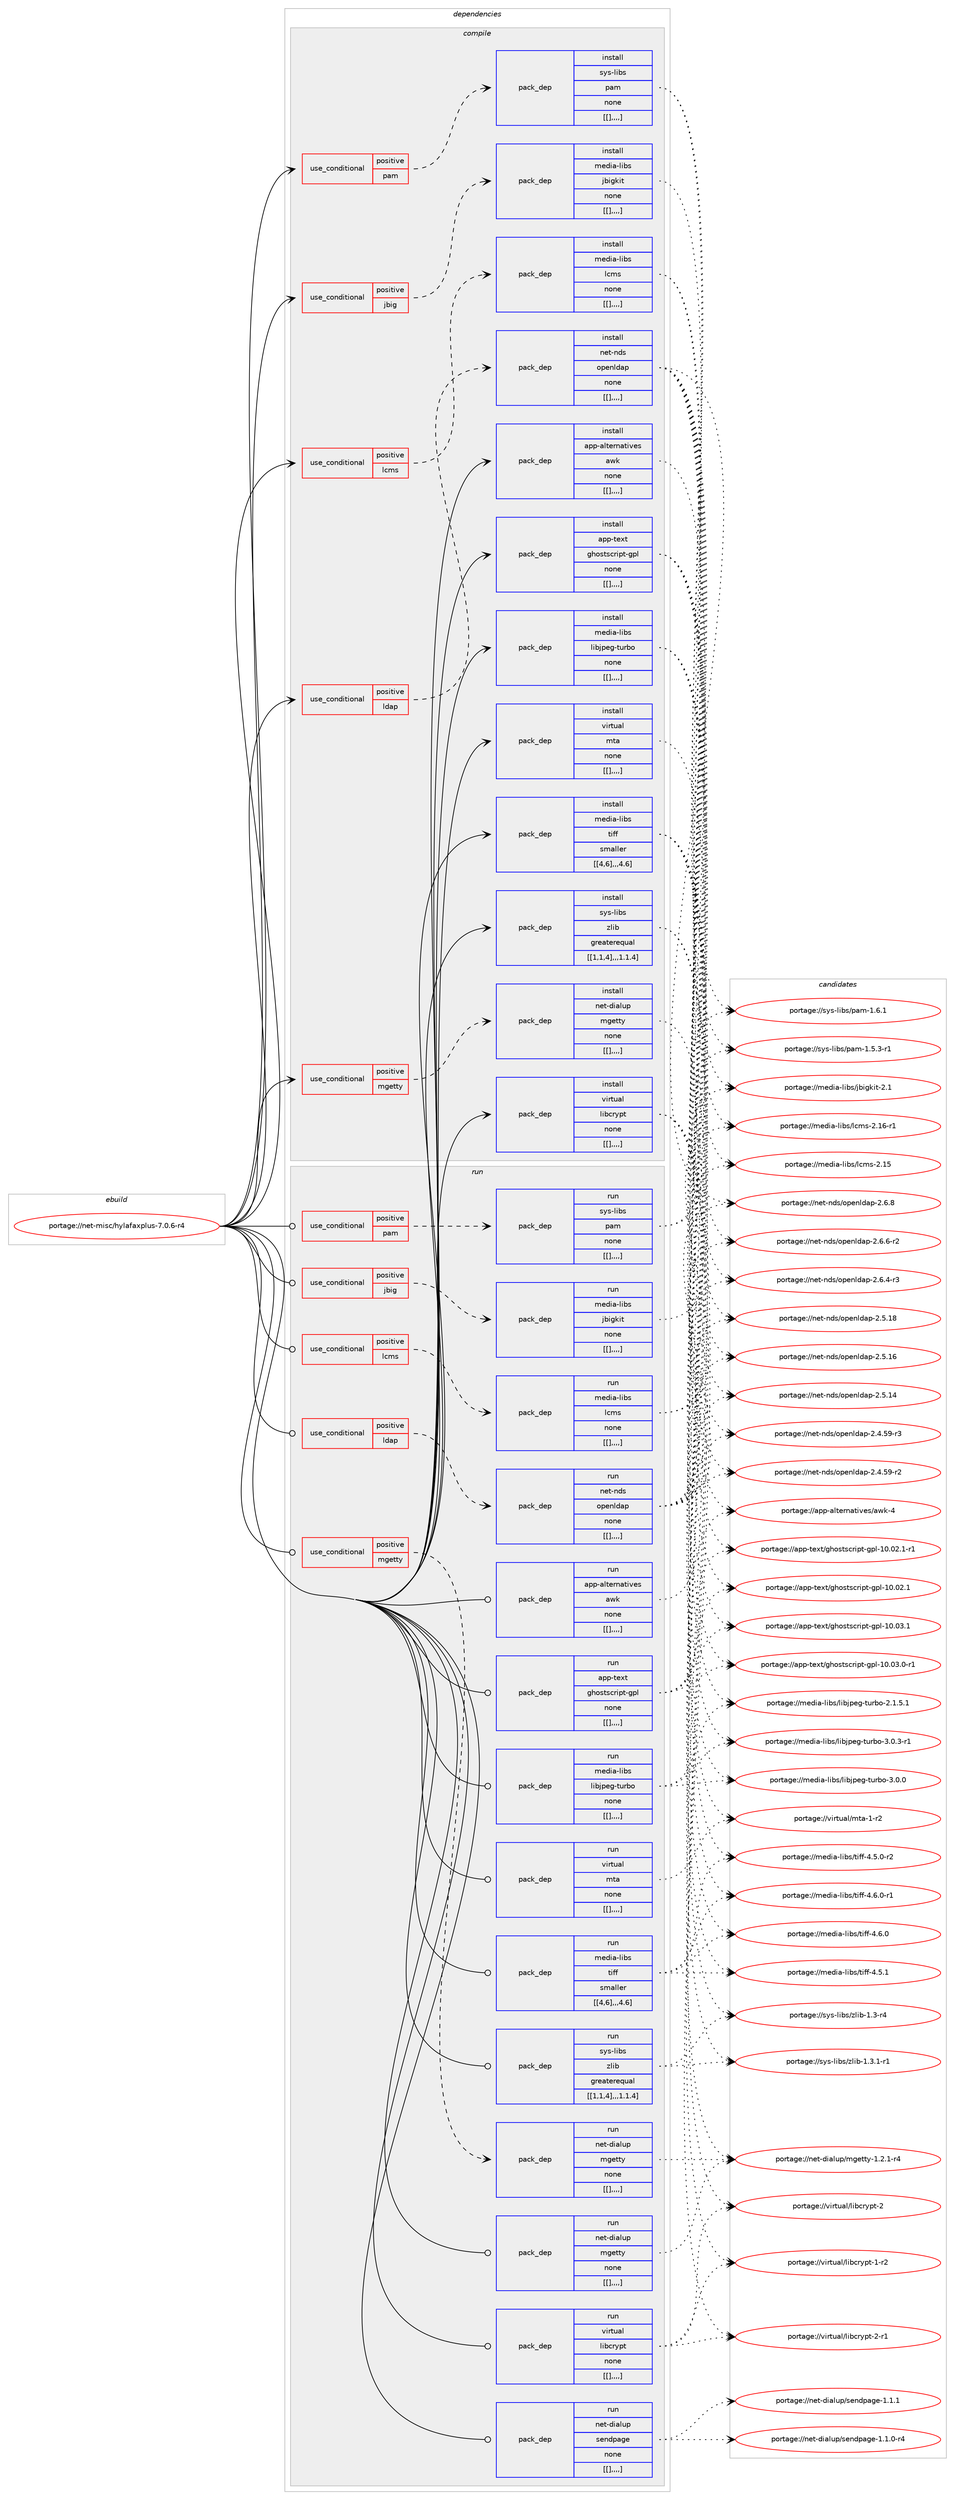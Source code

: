 digraph prolog {

# *************
# Graph options
# *************

newrank=true;
concentrate=true;
compound=true;
graph [rankdir=LR,fontname=Helvetica,fontsize=10,ranksep=1.5];#, ranksep=2.5, nodesep=0.2];
edge  [arrowhead=vee];
node  [fontname=Helvetica,fontsize=10];

# **********
# The ebuild
# **********

subgraph cluster_leftcol {
color=gray;
label=<<i>ebuild</i>>;
id [label="portage://net-misc/hylafaxplus-7.0.6-r4", color=red, width=4, href="../net-misc/hylafaxplus-7.0.6-r4.svg"];
}

# ****************
# The dependencies
# ****************

subgraph cluster_midcol {
color=gray;
label=<<i>dependencies</i>>;
subgraph cluster_compile {
fillcolor="#eeeeee";
style=filled;
label=<<i>compile</i>>;
subgraph cond101557 {
dependency387527 [label=<<TABLE BORDER="0" CELLBORDER="1" CELLSPACING="0" CELLPADDING="4"><TR><TD ROWSPAN="3" CELLPADDING="10">use_conditional</TD></TR><TR><TD>positive</TD></TR><TR><TD>jbig</TD></TR></TABLE>>, shape=none, color=red];
subgraph pack283152 {
dependency387528 [label=<<TABLE BORDER="0" CELLBORDER="1" CELLSPACING="0" CELLPADDING="4" WIDTH="220"><TR><TD ROWSPAN="6" CELLPADDING="30">pack_dep</TD></TR><TR><TD WIDTH="110">install</TD></TR><TR><TD>media-libs</TD></TR><TR><TD>jbigkit</TD></TR><TR><TD>none</TD></TR><TR><TD>[[],,,,]</TD></TR></TABLE>>, shape=none, color=blue];
}
dependency387527:e -> dependency387528:w [weight=20,style="dashed",arrowhead="vee"];
}
id:e -> dependency387527:w [weight=20,style="solid",arrowhead="vee"];
subgraph cond101558 {
dependency387529 [label=<<TABLE BORDER="0" CELLBORDER="1" CELLSPACING="0" CELLPADDING="4"><TR><TD ROWSPAN="3" CELLPADDING="10">use_conditional</TD></TR><TR><TD>positive</TD></TR><TR><TD>lcms</TD></TR></TABLE>>, shape=none, color=red];
subgraph pack283153 {
dependency387530 [label=<<TABLE BORDER="0" CELLBORDER="1" CELLSPACING="0" CELLPADDING="4" WIDTH="220"><TR><TD ROWSPAN="6" CELLPADDING="30">pack_dep</TD></TR><TR><TD WIDTH="110">install</TD></TR><TR><TD>media-libs</TD></TR><TR><TD>lcms</TD></TR><TR><TD>none</TD></TR><TR><TD>[[],,,,]</TD></TR></TABLE>>, shape=none, color=blue];
}
dependency387529:e -> dependency387530:w [weight=20,style="dashed",arrowhead="vee"];
}
id:e -> dependency387529:w [weight=20,style="solid",arrowhead="vee"];
subgraph cond101559 {
dependency387531 [label=<<TABLE BORDER="0" CELLBORDER="1" CELLSPACING="0" CELLPADDING="4"><TR><TD ROWSPAN="3" CELLPADDING="10">use_conditional</TD></TR><TR><TD>positive</TD></TR><TR><TD>ldap</TD></TR></TABLE>>, shape=none, color=red];
subgraph pack283154 {
dependency387532 [label=<<TABLE BORDER="0" CELLBORDER="1" CELLSPACING="0" CELLPADDING="4" WIDTH="220"><TR><TD ROWSPAN="6" CELLPADDING="30">pack_dep</TD></TR><TR><TD WIDTH="110">install</TD></TR><TR><TD>net-nds</TD></TR><TR><TD>openldap</TD></TR><TR><TD>none</TD></TR><TR><TD>[[],,,,]</TD></TR></TABLE>>, shape=none, color=blue];
}
dependency387531:e -> dependency387532:w [weight=20,style="dashed",arrowhead="vee"];
}
id:e -> dependency387531:w [weight=20,style="solid",arrowhead="vee"];
subgraph cond101560 {
dependency387533 [label=<<TABLE BORDER="0" CELLBORDER="1" CELLSPACING="0" CELLPADDING="4"><TR><TD ROWSPAN="3" CELLPADDING="10">use_conditional</TD></TR><TR><TD>positive</TD></TR><TR><TD>mgetty</TD></TR></TABLE>>, shape=none, color=red];
subgraph pack283155 {
dependency387534 [label=<<TABLE BORDER="0" CELLBORDER="1" CELLSPACING="0" CELLPADDING="4" WIDTH="220"><TR><TD ROWSPAN="6" CELLPADDING="30">pack_dep</TD></TR><TR><TD WIDTH="110">install</TD></TR><TR><TD>net-dialup</TD></TR><TR><TD>mgetty</TD></TR><TR><TD>none</TD></TR><TR><TD>[[],,,,]</TD></TR></TABLE>>, shape=none, color=blue];
}
dependency387533:e -> dependency387534:w [weight=20,style="dashed",arrowhead="vee"];
}
id:e -> dependency387533:w [weight=20,style="solid",arrowhead="vee"];
subgraph cond101561 {
dependency387535 [label=<<TABLE BORDER="0" CELLBORDER="1" CELLSPACING="0" CELLPADDING="4"><TR><TD ROWSPAN="3" CELLPADDING="10">use_conditional</TD></TR><TR><TD>positive</TD></TR><TR><TD>pam</TD></TR></TABLE>>, shape=none, color=red];
subgraph pack283156 {
dependency387536 [label=<<TABLE BORDER="0" CELLBORDER="1" CELLSPACING="0" CELLPADDING="4" WIDTH="220"><TR><TD ROWSPAN="6" CELLPADDING="30">pack_dep</TD></TR><TR><TD WIDTH="110">install</TD></TR><TR><TD>sys-libs</TD></TR><TR><TD>pam</TD></TR><TR><TD>none</TD></TR><TR><TD>[[],,,,]</TD></TR></TABLE>>, shape=none, color=blue];
}
dependency387535:e -> dependency387536:w [weight=20,style="dashed",arrowhead="vee"];
}
id:e -> dependency387535:w [weight=20,style="solid",arrowhead="vee"];
subgraph pack283157 {
dependency387537 [label=<<TABLE BORDER="0" CELLBORDER="1" CELLSPACING="0" CELLPADDING="4" WIDTH="220"><TR><TD ROWSPAN="6" CELLPADDING="30">pack_dep</TD></TR><TR><TD WIDTH="110">install</TD></TR><TR><TD>app-alternatives</TD></TR><TR><TD>awk</TD></TR><TR><TD>none</TD></TR><TR><TD>[[],,,,]</TD></TR></TABLE>>, shape=none, color=blue];
}
id:e -> dependency387537:w [weight=20,style="solid",arrowhead="vee"];
subgraph pack283158 {
dependency387538 [label=<<TABLE BORDER="0" CELLBORDER="1" CELLSPACING="0" CELLPADDING="4" WIDTH="220"><TR><TD ROWSPAN="6" CELLPADDING="30">pack_dep</TD></TR><TR><TD WIDTH="110">install</TD></TR><TR><TD>app-text</TD></TR><TR><TD>ghostscript-gpl</TD></TR><TR><TD>none</TD></TR><TR><TD>[[],,,,]</TD></TR></TABLE>>, shape=none, color=blue];
}
id:e -> dependency387538:w [weight=20,style="solid",arrowhead="vee"];
subgraph pack283159 {
dependency387539 [label=<<TABLE BORDER="0" CELLBORDER="1" CELLSPACING="0" CELLPADDING="4" WIDTH="220"><TR><TD ROWSPAN="6" CELLPADDING="30">pack_dep</TD></TR><TR><TD WIDTH="110">install</TD></TR><TR><TD>media-libs</TD></TR><TR><TD>libjpeg-turbo</TD></TR><TR><TD>none</TD></TR><TR><TD>[[],,,,]</TD></TR></TABLE>>, shape=none, color=blue];
}
id:e -> dependency387539:w [weight=20,style="solid",arrowhead="vee"];
subgraph pack283160 {
dependency387540 [label=<<TABLE BORDER="0" CELLBORDER="1" CELLSPACING="0" CELLPADDING="4" WIDTH="220"><TR><TD ROWSPAN="6" CELLPADDING="30">pack_dep</TD></TR><TR><TD WIDTH="110">install</TD></TR><TR><TD>media-libs</TD></TR><TR><TD>tiff</TD></TR><TR><TD>smaller</TD></TR><TR><TD>[[4,6],,,4.6]</TD></TR></TABLE>>, shape=none, color=blue];
}
id:e -> dependency387540:w [weight=20,style="solid",arrowhead="vee"];
subgraph pack283161 {
dependency387541 [label=<<TABLE BORDER="0" CELLBORDER="1" CELLSPACING="0" CELLPADDING="4" WIDTH="220"><TR><TD ROWSPAN="6" CELLPADDING="30">pack_dep</TD></TR><TR><TD WIDTH="110">install</TD></TR><TR><TD>sys-libs</TD></TR><TR><TD>zlib</TD></TR><TR><TD>greaterequal</TD></TR><TR><TD>[[1,1,4],,,1.1.4]</TD></TR></TABLE>>, shape=none, color=blue];
}
id:e -> dependency387541:w [weight=20,style="solid",arrowhead="vee"];
subgraph pack283162 {
dependency387542 [label=<<TABLE BORDER="0" CELLBORDER="1" CELLSPACING="0" CELLPADDING="4" WIDTH="220"><TR><TD ROWSPAN="6" CELLPADDING="30">pack_dep</TD></TR><TR><TD WIDTH="110">install</TD></TR><TR><TD>virtual</TD></TR><TR><TD>libcrypt</TD></TR><TR><TD>none</TD></TR><TR><TD>[[],,,,]</TD></TR></TABLE>>, shape=none, color=blue];
}
id:e -> dependency387542:w [weight=20,style="solid",arrowhead="vee"];
subgraph pack283163 {
dependency387543 [label=<<TABLE BORDER="0" CELLBORDER="1" CELLSPACING="0" CELLPADDING="4" WIDTH="220"><TR><TD ROWSPAN="6" CELLPADDING="30">pack_dep</TD></TR><TR><TD WIDTH="110">install</TD></TR><TR><TD>virtual</TD></TR><TR><TD>mta</TD></TR><TR><TD>none</TD></TR><TR><TD>[[],,,,]</TD></TR></TABLE>>, shape=none, color=blue];
}
id:e -> dependency387543:w [weight=20,style="solid",arrowhead="vee"];
}
subgraph cluster_compileandrun {
fillcolor="#eeeeee";
style=filled;
label=<<i>compile and run</i>>;
}
subgraph cluster_run {
fillcolor="#eeeeee";
style=filled;
label=<<i>run</i>>;
subgraph cond101562 {
dependency387544 [label=<<TABLE BORDER="0" CELLBORDER="1" CELLSPACING="0" CELLPADDING="4"><TR><TD ROWSPAN="3" CELLPADDING="10">use_conditional</TD></TR><TR><TD>positive</TD></TR><TR><TD>jbig</TD></TR></TABLE>>, shape=none, color=red];
subgraph pack283164 {
dependency387545 [label=<<TABLE BORDER="0" CELLBORDER="1" CELLSPACING="0" CELLPADDING="4" WIDTH="220"><TR><TD ROWSPAN="6" CELLPADDING="30">pack_dep</TD></TR><TR><TD WIDTH="110">run</TD></TR><TR><TD>media-libs</TD></TR><TR><TD>jbigkit</TD></TR><TR><TD>none</TD></TR><TR><TD>[[],,,,]</TD></TR></TABLE>>, shape=none, color=blue];
}
dependency387544:e -> dependency387545:w [weight=20,style="dashed",arrowhead="vee"];
}
id:e -> dependency387544:w [weight=20,style="solid",arrowhead="odot"];
subgraph cond101563 {
dependency387546 [label=<<TABLE BORDER="0" CELLBORDER="1" CELLSPACING="0" CELLPADDING="4"><TR><TD ROWSPAN="3" CELLPADDING="10">use_conditional</TD></TR><TR><TD>positive</TD></TR><TR><TD>lcms</TD></TR></TABLE>>, shape=none, color=red];
subgraph pack283165 {
dependency387547 [label=<<TABLE BORDER="0" CELLBORDER="1" CELLSPACING="0" CELLPADDING="4" WIDTH="220"><TR><TD ROWSPAN="6" CELLPADDING="30">pack_dep</TD></TR><TR><TD WIDTH="110">run</TD></TR><TR><TD>media-libs</TD></TR><TR><TD>lcms</TD></TR><TR><TD>none</TD></TR><TR><TD>[[],,,,]</TD></TR></TABLE>>, shape=none, color=blue];
}
dependency387546:e -> dependency387547:w [weight=20,style="dashed",arrowhead="vee"];
}
id:e -> dependency387546:w [weight=20,style="solid",arrowhead="odot"];
subgraph cond101564 {
dependency387548 [label=<<TABLE BORDER="0" CELLBORDER="1" CELLSPACING="0" CELLPADDING="4"><TR><TD ROWSPAN="3" CELLPADDING="10">use_conditional</TD></TR><TR><TD>positive</TD></TR><TR><TD>ldap</TD></TR></TABLE>>, shape=none, color=red];
subgraph pack283166 {
dependency387549 [label=<<TABLE BORDER="0" CELLBORDER="1" CELLSPACING="0" CELLPADDING="4" WIDTH="220"><TR><TD ROWSPAN="6" CELLPADDING="30">pack_dep</TD></TR><TR><TD WIDTH="110">run</TD></TR><TR><TD>net-nds</TD></TR><TR><TD>openldap</TD></TR><TR><TD>none</TD></TR><TR><TD>[[],,,,]</TD></TR></TABLE>>, shape=none, color=blue];
}
dependency387548:e -> dependency387549:w [weight=20,style="dashed",arrowhead="vee"];
}
id:e -> dependency387548:w [weight=20,style="solid",arrowhead="odot"];
subgraph cond101565 {
dependency387550 [label=<<TABLE BORDER="0" CELLBORDER="1" CELLSPACING="0" CELLPADDING="4"><TR><TD ROWSPAN="3" CELLPADDING="10">use_conditional</TD></TR><TR><TD>positive</TD></TR><TR><TD>mgetty</TD></TR></TABLE>>, shape=none, color=red];
subgraph pack283167 {
dependency387551 [label=<<TABLE BORDER="0" CELLBORDER="1" CELLSPACING="0" CELLPADDING="4" WIDTH="220"><TR><TD ROWSPAN="6" CELLPADDING="30">pack_dep</TD></TR><TR><TD WIDTH="110">run</TD></TR><TR><TD>net-dialup</TD></TR><TR><TD>mgetty</TD></TR><TR><TD>none</TD></TR><TR><TD>[[],,,,]</TD></TR></TABLE>>, shape=none, color=blue];
}
dependency387550:e -> dependency387551:w [weight=20,style="dashed",arrowhead="vee"];
}
id:e -> dependency387550:w [weight=20,style="solid",arrowhead="odot"];
subgraph cond101566 {
dependency387552 [label=<<TABLE BORDER="0" CELLBORDER="1" CELLSPACING="0" CELLPADDING="4"><TR><TD ROWSPAN="3" CELLPADDING="10">use_conditional</TD></TR><TR><TD>positive</TD></TR><TR><TD>pam</TD></TR></TABLE>>, shape=none, color=red];
subgraph pack283168 {
dependency387553 [label=<<TABLE BORDER="0" CELLBORDER="1" CELLSPACING="0" CELLPADDING="4" WIDTH="220"><TR><TD ROWSPAN="6" CELLPADDING="30">pack_dep</TD></TR><TR><TD WIDTH="110">run</TD></TR><TR><TD>sys-libs</TD></TR><TR><TD>pam</TD></TR><TR><TD>none</TD></TR><TR><TD>[[],,,,]</TD></TR></TABLE>>, shape=none, color=blue];
}
dependency387552:e -> dependency387553:w [weight=20,style="dashed",arrowhead="vee"];
}
id:e -> dependency387552:w [weight=20,style="solid",arrowhead="odot"];
subgraph pack283169 {
dependency387554 [label=<<TABLE BORDER="0" CELLBORDER="1" CELLSPACING="0" CELLPADDING="4" WIDTH="220"><TR><TD ROWSPAN="6" CELLPADDING="30">pack_dep</TD></TR><TR><TD WIDTH="110">run</TD></TR><TR><TD>app-alternatives</TD></TR><TR><TD>awk</TD></TR><TR><TD>none</TD></TR><TR><TD>[[],,,,]</TD></TR></TABLE>>, shape=none, color=blue];
}
id:e -> dependency387554:w [weight=20,style="solid",arrowhead="odot"];
subgraph pack283170 {
dependency387555 [label=<<TABLE BORDER="0" CELLBORDER="1" CELLSPACING="0" CELLPADDING="4" WIDTH="220"><TR><TD ROWSPAN="6" CELLPADDING="30">pack_dep</TD></TR><TR><TD WIDTH="110">run</TD></TR><TR><TD>app-text</TD></TR><TR><TD>ghostscript-gpl</TD></TR><TR><TD>none</TD></TR><TR><TD>[[],,,,]</TD></TR></TABLE>>, shape=none, color=blue];
}
id:e -> dependency387555:w [weight=20,style="solid",arrowhead="odot"];
subgraph pack283171 {
dependency387556 [label=<<TABLE BORDER="0" CELLBORDER="1" CELLSPACING="0" CELLPADDING="4" WIDTH="220"><TR><TD ROWSPAN="6" CELLPADDING="30">pack_dep</TD></TR><TR><TD WIDTH="110">run</TD></TR><TR><TD>media-libs</TD></TR><TR><TD>libjpeg-turbo</TD></TR><TR><TD>none</TD></TR><TR><TD>[[],,,,]</TD></TR></TABLE>>, shape=none, color=blue];
}
id:e -> dependency387556:w [weight=20,style="solid",arrowhead="odot"];
subgraph pack283172 {
dependency387557 [label=<<TABLE BORDER="0" CELLBORDER="1" CELLSPACING="0" CELLPADDING="4" WIDTH="220"><TR><TD ROWSPAN="6" CELLPADDING="30">pack_dep</TD></TR><TR><TD WIDTH="110">run</TD></TR><TR><TD>media-libs</TD></TR><TR><TD>tiff</TD></TR><TR><TD>smaller</TD></TR><TR><TD>[[4,6],,,4.6]</TD></TR></TABLE>>, shape=none, color=blue];
}
id:e -> dependency387557:w [weight=20,style="solid",arrowhead="odot"];
subgraph pack283173 {
dependency387558 [label=<<TABLE BORDER="0" CELLBORDER="1" CELLSPACING="0" CELLPADDING="4" WIDTH="220"><TR><TD ROWSPAN="6" CELLPADDING="30">pack_dep</TD></TR><TR><TD WIDTH="110">run</TD></TR><TR><TD>sys-libs</TD></TR><TR><TD>zlib</TD></TR><TR><TD>greaterequal</TD></TR><TR><TD>[[1,1,4],,,1.1.4]</TD></TR></TABLE>>, shape=none, color=blue];
}
id:e -> dependency387558:w [weight=20,style="solid",arrowhead="odot"];
subgraph pack283174 {
dependency387559 [label=<<TABLE BORDER="0" CELLBORDER="1" CELLSPACING="0" CELLPADDING="4" WIDTH="220"><TR><TD ROWSPAN="6" CELLPADDING="30">pack_dep</TD></TR><TR><TD WIDTH="110">run</TD></TR><TR><TD>virtual</TD></TR><TR><TD>libcrypt</TD></TR><TR><TD>none</TD></TR><TR><TD>[[],,,,]</TD></TR></TABLE>>, shape=none, color=blue];
}
id:e -> dependency387559:w [weight=20,style="solid",arrowhead="odot"];
subgraph pack283175 {
dependency387560 [label=<<TABLE BORDER="0" CELLBORDER="1" CELLSPACING="0" CELLPADDING="4" WIDTH="220"><TR><TD ROWSPAN="6" CELLPADDING="30">pack_dep</TD></TR><TR><TD WIDTH="110">run</TD></TR><TR><TD>virtual</TD></TR><TR><TD>mta</TD></TR><TR><TD>none</TD></TR><TR><TD>[[],,,,]</TD></TR></TABLE>>, shape=none, color=blue];
}
id:e -> dependency387560:w [weight=20,style="solid",arrowhead="odot"];
subgraph pack283176 {
dependency387561 [label=<<TABLE BORDER="0" CELLBORDER="1" CELLSPACING="0" CELLPADDING="4" WIDTH="220"><TR><TD ROWSPAN="6" CELLPADDING="30">pack_dep</TD></TR><TR><TD WIDTH="110">run</TD></TR><TR><TD>net-dialup</TD></TR><TR><TD>mgetty</TD></TR><TR><TD>none</TD></TR><TR><TD>[[],,,,]</TD></TR></TABLE>>, shape=none, color=blue];
}
id:e -> dependency387561:w [weight=20,style="solid",arrowhead="odot"];
subgraph pack283177 {
dependency387562 [label=<<TABLE BORDER="0" CELLBORDER="1" CELLSPACING="0" CELLPADDING="4" WIDTH="220"><TR><TD ROWSPAN="6" CELLPADDING="30">pack_dep</TD></TR><TR><TD WIDTH="110">run</TD></TR><TR><TD>net-dialup</TD></TR><TR><TD>sendpage</TD></TR><TR><TD>none</TD></TR><TR><TD>[[],,,,]</TD></TR></TABLE>>, shape=none, color=blue];
}
id:e -> dependency387562:w [weight=20,style="solid",arrowhead="odot"];
}
}

# **************
# The candidates
# **************

subgraph cluster_choices {
rank=same;
color=gray;
label=<<i>candidates</i>>;

subgraph choice283152 {
color=black;
nodesep=1;
choice109101100105974510810598115471069810510310710511645504649 [label="portage://media-libs/jbigkit-2.1", color=red, width=4,href="../media-libs/jbigkit-2.1.svg"];
dependency387528:e -> choice109101100105974510810598115471069810510310710511645504649:w [style=dotted,weight="100"];
}
subgraph choice283153 {
color=black;
nodesep=1;
choice109101100105974510810598115471089910911545504649544511449 [label="portage://media-libs/lcms-2.16-r1", color=red, width=4,href="../media-libs/lcms-2.16-r1.svg"];
choice10910110010597451081059811547108991091154550464953 [label="portage://media-libs/lcms-2.15", color=red, width=4,href="../media-libs/lcms-2.15.svg"];
dependency387530:e -> choice109101100105974510810598115471089910911545504649544511449:w [style=dotted,weight="100"];
dependency387530:e -> choice10910110010597451081059811547108991091154550464953:w [style=dotted,weight="100"];
}
subgraph choice283154 {
color=black;
nodesep=1;
choice110101116451101001154711111210111010810097112455046544656 [label="portage://net-nds/openldap-2.6.8", color=red, width=4,href="../net-nds/openldap-2.6.8.svg"];
choice1101011164511010011547111112101110108100971124550465446544511450 [label="portage://net-nds/openldap-2.6.6-r2", color=red, width=4,href="../net-nds/openldap-2.6.6-r2.svg"];
choice1101011164511010011547111112101110108100971124550465446524511451 [label="portage://net-nds/openldap-2.6.4-r3", color=red, width=4,href="../net-nds/openldap-2.6.4-r3.svg"];
choice11010111645110100115471111121011101081009711245504653464956 [label="portage://net-nds/openldap-2.5.18", color=red, width=4,href="../net-nds/openldap-2.5.18.svg"];
choice11010111645110100115471111121011101081009711245504653464954 [label="portage://net-nds/openldap-2.5.16", color=red, width=4,href="../net-nds/openldap-2.5.16.svg"];
choice11010111645110100115471111121011101081009711245504653464952 [label="portage://net-nds/openldap-2.5.14", color=red, width=4,href="../net-nds/openldap-2.5.14.svg"];
choice110101116451101001154711111210111010810097112455046524653574511451 [label="portage://net-nds/openldap-2.4.59-r3", color=red, width=4,href="../net-nds/openldap-2.4.59-r3.svg"];
choice110101116451101001154711111210111010810097112455046524653574511450 [label="portage://net-nds/openldap-2.4.59-r2", color=red, width=4,href="../net-nds/openldap-2.4.59-r2.svg"];
dependency387532:e -> choice110101116451101001154711111210111010810097112455046544656:w [style=dotted,weight="100"];
dependency387532:e -> choice1101011164511010011547111112101110108100971124550465446544511450:w [style=dotted,weight="100"];
dependency387532:e -> choice1101011164511010011547111112101110108100971124550465446524511451:w [style=dotted,weight="100"];
dependency387532:e -> choice11010111645110100115471111121011101081009711245504653464956:w [style=dotted,weight="100"];
dependency387532:e -> choice11010111645110100115471111121011101081009711245504653464954:w [style=dotted,weight="100"];
dependency387532:e -> choice11010111645110100115471111121011101081009711245504653464952:w [style=dotted,weight="100"];
dependency387532:e -> choice110101116451101001154711111210111010810097112455046524653574511451:w [style=dotted,weight="100"];
dependency387532:e -> choice110101116451101001154711111210111010810097112455046524653574511450:w [style=dotted,weight="100"];
}
subgraph choice283155 {
color=black;
nodesep=1;
choice1101011164510010597108117112471091031011161161214549465046494511452 [label="portage://net-dialup/mgetty-1.2.1-r4", color=red, width=4,href="../net-dialup/mgetty-1.2.1-r4.svg"];
dependency387534:e -> choice1101011164510010597108117112471091031011161161214549465046494511452:w [style=dotted,weight="100"];
}
subgraph choice283156 {
color=black;
nodesep=1;
choice11512111545108105981154711297109454946544649 [label="portage://sys-libs/pam-1.6.1", color=red, width=4,href="../sys-libs/pam-1.6.1.svg"];
choice115121115451081059811547112971094549465346514511449 [label="portage://sys-libs/pam-1.5.3-r1", color=red, width=4,href="../sys-libs/pam-1.5.3-r1.svg"];
dependency387536:e -> choice11512111545108105981154711297109454946544649:w [style=dotted,weight="100"];
dependency387536:e -> choice115121115451081059811547112971094549465346514511449:w [style=dotted,weight="100"];
}
subgraph choice283157 {
color=black;
nodesep=1;
choice9711211245971081161011141109711610511810111547971191074552 [label="portage://app-alternatives/awk-4", color=red, width=4,href="../app-alternatives/awk-4.svg"];
dependency387537:e -> choice9711211245971081161011141109711610511810111547971191074552:w [style=dotted,weight="100"];
}
subgraph choice283158 {
color=black;
nodesep=1;
choice97112112451161011201164710310411111511611599114105112116451031121084549484648514649 [label="portage://app-text/ghostscript-gpl-10.03.1", color=red, width=4,href="../app-text/ghostscript-gpl-10.03.1.svg"];
choice971121124511610112011647103104111115116115991141051121164510311210845494846485146484511449 [label="portage://app-text/ghostscript-gpl-10.03.0-r1", color=red, width=4,href="../app-text/ghostscript-gpl-10.03.0-r1.svg"];
choice971121124511610112011647103104111115116115991141051121164510311210845494846485046494511449 [label="portage://app-text/ghostscript-gpl-10.02.1-r1", color=red, width=4,href="../app-text/ghostscript-gpl-10.02.1-r1.svg"];
choice97112112451161011201164710310411111511611599114105112116451031121084549484648504649 [label="portage://app-text/ghostscript-gpl-10.02.1", color=red, width=4,href="../app-text/ghostscript-gpl-10.02.1.svg"];
dependency387538:e -> choice97112112451161011201164710310411111511611599114105112116451031121084549484648514649:w [style=dotted,weight="100"];
dependency387538:e -> choice971121124511610112011647103104111115116115991141051121164510311210845494846485146484511449:w [style=dotted,weight="100"];
dependency387538:e -> choice971121124511610112011647103104111115116115991141051121164510311210845494846485046494511449:w [style=dotted,weight="100"];
dependency387538:e -> choice97112112451161011201164710310411111511611599114105112116451031121084549484648504649:w [style=dotted,weight="100"];
}
subgraph choice283159 {
color=black;
nodesep=1;
choice109101100105974510810598115471081059810611210110345116117114981114551464846514511449 [label="portage://media-libs/libjpeg-turbo-3.0.3-r1", color=red, width=4,href="../media-libs/libjpeg-turbo-3.0.3-r1.svg"];
choice10910110010597451081059811547108105981061121011034511611711498111455146484648 [label="portage://media-libs/libjpeg-turbo-3.0.0", color=red, width=4,href="../media-libs/libjpeg-turbo-3.0.0.svg"];
choice109101100105974510810598115471081059810611210110345116117114981114550464946534649 [label="portage://media-libs/libjpeg-turbo-2.1.5.1", color=red, width=4,href="../media-libs/libjpeg-turbo-2.1.5.1.svg"];
dependency387539:e -> choice109101100105974510810598115471081059810611210110345116117114981114551464846514511449:w [style=dotted,weight="100"];
dependency387539:e -> choice10910110010597451081059811547108105981061121011034511611711498111455146484648:w [style=dotted,weight="100"];
dependency387539:e -> choice109101100105974510810598115471081059810611210110345116117114981114550464946534649:w [style=dotted,weight="100"];
}
subgraph choice283160 {
color=black;
nodesep=1;
choice109101100105974510810598115471161051021024552465446484511449 [label="portage://media-libs/tiff-4.6.0-r1", color=red, width=4,href="../media-libs/tiff-4.6.0-r1.svg"];
choice10910110010597451081059811547116105102102455246544648 [label="portage://media-libs/tiff-4.6.0", color=red, width=4,href="../media-libs/tiff-4.6.0.svg"];
choice10910110010597451081059811547116105102102455246534649 [label="portage://media-libs/tiff-4.5.1", color=red, width=4,href="../media-libs/tiff-4.5.1.svg"];
choice109101100105974510810598115471161051021024552465346484511450 [label="portage://media-libs/tiff-4.5.0-r2", color=red, width=4,href="../media-libs/tiff-4.5.0-r2.svg"];
dependency387540:e -> choice109101100105974510810598115471161051021024552465446484511449:w [style=dotted,weight="100"];
dependency387540:e -> choice10910110010597451081059811547116105102102455246544648:w [style=dotted,weight="100"];
dependency387540:e -> choice10910110010597451081059811547116105102102455246534649:w [style=dotted,weight="100"];
dependency387540:e -> choice109101100105974510810598115471161051021024552465346484511450:w [style=dotted,weight="100"];
}
subgraph choice283161 {
color=black;
nodesep=1;
choice115121115451081059811547122108105984549465146494511449 [label="portage://sys-libs/zlib-1.3.1-r1", color=red, width=4,href="../sys-libs/zlib-1.3.1-r1.svg"];
choice11512111545108105981154712210810598454946514511452 [label="portage://sys-libs/zlib-1.3-r4", color=red, width=4,href="../sys-libs/zlib-1.3-r4.svg"];
dependency387541:e -> choice115121115451081059811547122108105984549465146494511449:w [style=dotted,weight="100"];
dependency387541:e -> choice11512111545108105981154712210810598454946514511452:w [style=dotted,weight="100"];
}
subgraph choice283162 {
color=black;
nodesep=1;
choice1181051141161179710847108105989911412111211645504511449 [label="portage://virtual/libcrypt-2-r1", color=red, width=4,href="../virtual/libcrypt-2-r1.svg"];
choice118105114116117971084710810598991141211121164550 [label="portage://virtual/libcrypt-2", color=red, width=4,href="../virtual/libcrypt-2.svg"];
choice1181051141161179710847108105989911412111211645494511450 [label="portage://virtual/libcrypt-1-r2", color=red, width=4,href="../virtual/libcrypt-1-r2.svg"];
dependency387542:e -> choice1181051141161179710847108105989911412111211645504511449:w [style=dotted,weight="100"];
dependency387542:e -> choice118105114116117971084710810598991141211121164550:w [style=dotted,weight="100"];
dependency387542:e -> choice1181051141161179710847108105989911412111211645494511450:w [style=dotted,weight="100"];
}
subgraph choice283163 {
color=black;
nodesep=1;
choice11810511411611797108471091169745494511450 [label="portage://virtual/mta-1-r2", color=red, width=4,href="../virtual/mta-1-r2.svg"];
dependency387543:e -> choice11810511411611797108471091169745494511450:w [style=dotted,weight="100"];
}
subgraph choice283164 {
color=black;
nodesep=1;
choice109101100105974510810598115471069810510310710511645504649 [label="portage://media-libs/jbigkit-2.1", color=red, width=4,href="../media-libs/jbigkit-2.1.svg"];
dependency387545:e -> choice109101100105974510810598115471069810510310710511645504649:w [style=dotted,weight="100"];
}
subgraph choice283165 {
color=black;
nodesep=1;
choice109101100105974510810598115471089910911545504649544511449 [label="portage://media-libs/lcms-2.16-r1", color=red, width=4,href="../media-libs/lcms-2.16-r1.svg"];
choice10910110010597451081059811547108991091154550464953 [label="portage://media-libs/lcms-2.15", color=red, width=4,href="../media-libs/lcms-2.15.svg"];
dependency387547:e -> choice109101100105974510810598115471089910911545504649544511449:w [style=dotted,weight="100"];
dependency387547:e -> choice10910110010597451081059811547108991091154550464953:w [style=dotted,weight="100"];
}
subgraph choice283166 {
color=black;
nodesep=1;
choice110101116451101001154711111210111010810097112455046544656 [label="portage://net-nds/openldap-2.6.8", color=red, width=4,href="../net-nds/openldap-2.6.8.svg"];
choice1101011164511010011547111112101110108100971124550465446544511450 [label="portage://net-nds/openldap-2.6.6-r2", color=red, width=4,href="../net-nds/openldap-2.6.6-r2.svg"];
choice1101011164511010011547111112101110108100971124550465446524511451 [label="portage://net-nds/openldap-2.6.4-r3", color=red, width=4,href="../net-nds/openldap-2.6.4-r3.svg"];
choice11010111645110100115471111121011101081009711245504653464956 [label="portage://net-nds/openldap-2.5.18", color=red, width=4,href="../net-nds/openldap-2.5.18.svg"];
choice11010111645110100115471111121011101081009711245504653464954 [label="portage://net-nds/openldap-2.5.16", color=red, width=4,href="../net-nds/openldap-2.5.16.svg"];
choice11010111645110100115471111121011101081009711245504653464952 [label="portage://net-nds/openldap-2.5.14", color=red, width=4,href="../net-nds/openldap-2.5.14.svg"];
choice110101116451101001154711111210111010810097112455046524653574511451 [label="portage://net-nds/openldap-2.4.59-r3", color=red, width=4,href="../net-nds/openldap-2.4.59-r3.svg"];
choice110101116451101001154711111210111010810097112455046524653574511450 [label="portage://net-nds/openldap-2.4.59-r2", color=red, width=4,href="../net-nds/openldap-2.4.59-r2.svg"];
dependency387549:e -> choice110101116451101001154711111210111010810097112455046544656:w [style=dotted,weight="100"];
dependency387549:e -> choice1101011164511010011547111112101110108100971124550465446544511450:w [style=dotted,weight="100"];
dependency387549:e -> choice1101011164511010011547111112101110108100971124550465446524511451:w [style=dotted,weight="100"];
dependency387549:e -> choice11010111645110100115471111121011101081009711245504653464956:w [style=dotted,weight="100"];
dependency387549:e -> choice11010111645110100115471111121011101081009711245504653464954:w [style=dotted,weight="100"];
dependency387549:e -> choice11010111645110100115471111121011101081009711245504653464952:w [style=dotted,weight="100"];
dependency387549:e -> choice110101116451101001154711111210111010810097112455046524653574511451:w [style=dotted,weight="100"];
dependency387549:e -> choice110101116451101001154711111210111010810097112455046524653574511450:w [style=dotted,weight="100"];
}
subgraph choice283167 {
color=black;
nodesep=1;
choice1101011164510010597108117112471091031011161161214549465046494511452 [label="portage://net-dialup/mgetty-1.2.1-r4", color=red, width=4,href="../net-dialup/mgetty-1.2.1-r4.svg"];
dependency387551:e -> choice1101011164510010597108117112471091031011161161214549465046494511452:w [style=dotted,weight="100"];
}
subgraph choice283168 {
color=black;
nodesep=1;
choice11512111545108105981154711297109454946544649 [label="portage://sys-libs/pam-1.6.1", color=red, width=4,href="../sys-libs/pam-1.6.1.svg"];
choice115121115451081059811547112971094549465346514511449 [label="portage://sys-libs/pam-1.5.3-r1", color=red, width=4,href="../sys-libs/pam-1.5.3-r1.svg"];
dependency387553:e -> choice11512111545108105981154711297109454946544649:w [style=dotted,weight="100"];
dependency387553:e -> choice115121115451081059811547112971094549465346514511449:w [style=dotted,weight="100"];
}
subgraph choice283169 {
color=black;
nodesep=1;
choice9711211245971081161011141109711610511810111547971191074552 [label="portage://app-alternatives/awk-4", color=red, width=4,href="../app-alternatives/awk-4.svg"];
dependency387554:e -> choice9711211245971081161011141109711610511810111547971191074552:w [style=dotted,weight="100"];
}
subgraph choice283170 {
color=black;
nodesep=1;
choice97112112451161011201164710310411111511611599114105112116451031121084549484648514649 [label="portage://app-text/ghostscript-gpl-10.03.1", color=red, width=4,href="../app-text/ghostscript-gpl-10.03.1.svg"];
choice971121124511610112011647103104111115116115991141051121164510311210845494846485146484511449 [label="portage://app-text/ghostscript-gpl-10.03.0-r1", color=red, width=4,href="../app-text/ghostscript-gpl-10.03.0-r1.svg"];
choice971121124511610112011647103104111115116115991141051121164510311210845494846485046494511449 [label="portage://app-text/ghostscript-gpl-10.02.1-r1", color=red, width=4,href="../app-text/ghostscript-gpl-10.02.1-r1.svg"];
choice97112112451161011201164710310411111511611599114105112116451031121084549484648504649 [label="portage://app-text/ghostscript-gpl-10.02.1", color=red, width=4,href="../app-text/ghostscript-gpl-10.02.1.svg"];
dependency387555:e -> choice97112112451161011201164710310411111511611599114105112116451031121084549484648514649:w [style=dotted,weight="100"];
dependency387555:e -> choice971121124511610112011647103104111115116115991141051121164510311210845494846485146484511449:w [style=dotted,weight="100"];
dependency387555:e -> choice971121124511610112011647103104111115116115991141051121164510311210845494846485046494511449:w [style=dotted,weight="100"];
dependency387555:e -> choice97112112451161011201164710310411111511611599114105112116451031121084549484648504649:w [style=dotted,weight="100"];
}
subgraph choice283171 {
color=black;
nodesep=1;
choice109101100105974510810598115471081059810611210110345116117114981114551464846514511449 [label="portage://media-libs/libjpeg-turbo-3.0.3-r1", color=red, width=4,href="../media-libs/libjpeg-turbo-3.0.3-r1.svg"];
choice10910110010597451081059811547108105981061121011034511611711498111455146484648 [label="portage://media-libs/libjpeg-turbo-3.0.0", color=red, width=4,href="../media-libs/libjpeg-turbo-3.0.0.svg"];
choice109101100105974510810598115471081059810611210110345116117114981114550464946534649 [label="portage://media-libs/libjpeg-turbo-2.1.5.1", color=red, width=4,href="../media-libs/libjpeg-turbo-2.1.5.1.svg"];
dependency387556:e -> choice109101100105974510810598115471081059810611210110345116117114981114551464846514511449:w [style=dotted,weight="100"];
dependency387556:e -> choice10910110010597451081059811547108105981061121011034511611711498111455146484648:w [style=dotted,weight="100"];
dependency387556:e -> choice109101100105974510810598115471081059810611210110345116117114981114550464946534649:w [style=dotted,weight="100"];
}
subgraph choice283172 {
color=black;
nodesep=1;
choice109101100105974510810598115471161051021024552465446484511449 [label="portage://media-libs/tiff-4.6.0-r1", color=red, width=4,href="../media-libs/tiff-4.6.0-r1.svg"];
choice10910110010597451081059811547116105102102455246544648 [label="portage://media-libs/tiff-4.6.0", color=red, width=4,href="../media-libs/tiff-4.6.0.svg"];
choice10910110010597451081059811547116105102102455246534649 [label="portage://media-libs/tiff-4.5.1", color=red, width=4,href="../media-libs/tiff-4.5.1.svg"];
choice109101100105974510810598115471161051021024552465346484511450 [label="portage://media-libs/tiff-4.5.0-r2", color=red, width=4,href="../media-libs/tiff-4.5.0-r2.svg"];
dependency387557:e -> choice109101100105974510810598115471161051021024552465446484511449:w [style=dotted,weight="100"];
dependency387557:e -> choice10910110010597451081059811547116105102102455246544648:w [style=dotted,weight="100"];
dependency387557:e -> choice10910110010597451081059811547116105102102455246534649:w [style=dotted,weight="100"];
dependency387557:e -> choice109101100105974510810598115471161051021024552465346484511450:w [style=dotted,weight="100"];
}
subgraph choice283173 {
color=black;
nodesep=1;
choice115121115451081059811547122108105984549465146494511449 [label="portage://sys-libs/zlib-1.3.1-r1", color=red, width=4,href="../sys-libs/zlib-1.3.1-r1.svg"];
choice11512111545108105981154712210810598454946514511452 [label="portage://sys-libs/zlib-1.3-r4", color=red, width=4,href="../sys-libs/zlib-1.3-r4.svg"];
dependency387558:e -> choice115121115451081059811547122108105984549465146494511449:w [style=dotted,weight="100"];
dependency387558:e -> choice11512111545108105981154712210810598454946514511452:w [style=dotted,weight="100"];
}
subgraph choice283174 {
color=black;
nodesep=1;
choice1181051141161179710847108105989911412111211645504511449 [label="portage://virtual/libcrypt-2-r1", color=red, width=4,href="../virtual/libcrypt-2-r1.svg"];
choice118105114116117971084710810598991141211121164550 [label="portage://virtual/libcrypt-2", color=red, width=4,href="../virtual/libcrypt-2.svg"];
choice1181051141161179710847108105989911412111211645494511450 [label="portage://virtual/libcrypt-1-r2", color=red, width=4,href="../virtual/libcrypt-1-r2.svg"];
dependency387559:e -> choice1181051141161179710847108105989911412111211645504511449:w [style=dotted,weight="100"];
dependency387559:e -> choice118105114116117971084710810598991141211121164550:w [style=dotted,weight="100"];
dependency387559:e -> choice1181051141161179710847108105989911412111211645494511450:w [style=dotted,weight="100"];
}
subgraph choice283175 {
color=black;
nodesep=1;
choice11810511411611797108471091169745494511450 [label="portage://virtual/mta-1-r2", color=red, width=4,href="../virtual/mta-1-r2.svg"];
dependency387560:e -> choice11810511411611797108471091169745494511450:w [style=dotted,weight="100"];
}
subgraph choice283176 {
color=black;
nodesep=1;
choice1101011164510010597108117112471091031011161161214549465046494511452 [label="portage://net-dialup/mgetty-1.2.1-r4", color=red, width=4,href="../net-dialup/mgetty-1.2.1-r4.svg"];
dependency387561:e -> choice1101011164510010597108117112471091031011161161214549465046494511452:w [style=dotted,weight="100"];
}
subgraph choice283177 {
color=black;
nodesep=1;
choice11010111645100105971081171124711510111010011297103101454946494649 [label="portage://net-dialup/sendpage-1.1.1", color=red, width=4,href="../net-dialup/sendpage-1.1.1.svg"];
choice110101116451001059710811711247115101110100112971031014549464946484511452 [label="portage://net-dialup/sendpage-1.1.0-r4", color=red, width=4,href="../net-dialup/sendpage-1.1.0-r4.svg"];
dependency387562:e -> choice11010111645100105971081171124711510111010011297103101454946494649:w [style=dotted,weight="100"];
dependency387562:e -> choice110101116451001059710811711247115101110100112971031014549464946484511452:w [style=dotted,weight="100"];
}
}

}
